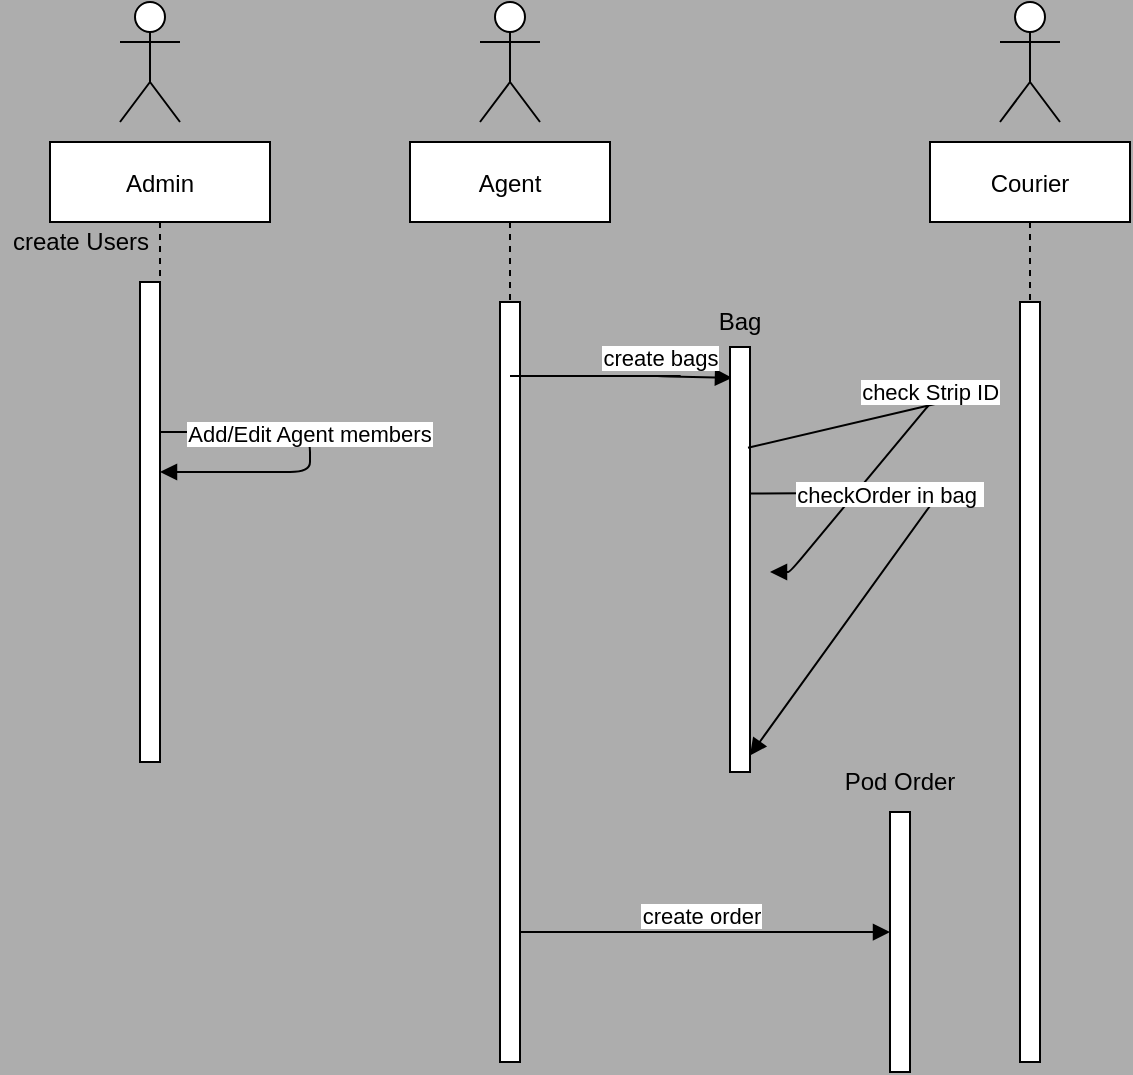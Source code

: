 <mxfile version="19.0.2" type="device"><diagram id="kgpKYQtTHZ0yAKxKKP6v" name="Page-1"><mxGraphModel dx="1102" dy="557" grid="1" gridSize="10" guides="1" tooltips="1" connect="1" arrows="1" fold="1" page="1" pageScale="1" pageWidth="850" pageHeight="1100" background="#ADADAD" math="0" shadow="0"><root><mxCell id="0"/><mxCell id="1" parent="0"/><mxCell id="01y-yz0yB6556ISBfPhn-1" value="Admin" style="shape=umlLifeline;perimeter=lifelinePerimeter;container=1;collapsible=0;recursiveResize=0;rounded=0;shadow=0;strokeWidth=1;" vertex="1" parent="1"><mxGeometry x="120" y="85" width="110" height="310" as="geometry"/></mxCell><mxCell id="01y-yz0yB6556ISBfPhn-2" value="" style="points=[];perimeter=orthogonalPerimeter;rounded=0;shadow=0;strokeWidth=1;" vertex="1" parent="01y-yz0yB6556ISBfPhn-1"><mxGeometry x="45" y="70" width="10" height="240" as="geometry"/></mxCell><mxCell id="01y-yz0yB6556ISBfPhn-3" value="create Users" style="text;html=1;align=center;verticalAlign=middle;resizable=0;points=[];autosize=1;strokeColor=none;fillColor=none;" vertex="1" parent="01y-yz0yB6556ISBfPhn-1"><mxGeometry x="-25" y="40" width="80" height="20" as="geometry"/></mxCell><mxCell id="01y-yz0yB6556ISBfPhn-6" value="Agent" style="shape=umlLifeline;perimeter=lifelinePerimeter;container=1;collapsible=0;recursiveResize=0;rounded=0;shadow=0;strokeWidth=1;" vertex="1" parent="1"><mxGeometry x="300" y="85" width="100" height="460" as="geometry"/></mxCell><mxCell id="01y-yz0yB6556ISBfPhn-7" value="" style="points=[];perimeter=orthogonalPerimeter;rounded=0;shadow=0;strokeWidth=1;" vertex="1" parent="01y-yz0yB6556ISBfPhn-6"><mxGeometry x="45" y="80" width="10" height="380" as="geometry"/></mxCell><mxCell id="01y-yz0yB6556ISBfPhn-67" value="create order" style="verticalAlign=bottom;endArrow=block;shadow=0;strokeWidth=1;entryX=0;entryY=0.462;entryDx=0;entryDy=0;entryPerimeter=0;" edge="1" parent="01y-yz0yB6556ISBfPhn-6" target="01y-yz0yB6556ISBfPhn-65"><mxGeometry x="-0.201" y="-1" relative="1" as="geometry"><mxPoint x="55" y="395" as="sourcePoint"/><mxPoint x="230" y="400" as="targetPoint"/><Array as="points"><mxPoint x="145.5" y="395"/><mxPoint x="125.5" y="395"/></Array><mxPoint x="1" as="offset"/></mxGeometry></mxCell><mxCell id="01y-yz0yB6556ISBfPhn-68" value="&lt;br&gt;" style="edgeLabel;html=1;align=center;verticalAlign=middle;resizable=0;points=[];" vertex="1" connectable="0" parent="01y-yz0yB6556ISBfPhn-67"><mxGeometry x="0.05" y="-4" relative="1" as="geometry"><mxPoint as="offset"/></mxGeometry></mxCell><mxCell id="01y-yz0yB6556ISBfPhn-12" value="Courier" style="shape=umlLifeline;perimeter=lifelinePerimeter;container=1;collapsible=0;recursiveResize=0;rounded=0;shadow=0;strokeWidth=1;" vertex="1" parent="1"><mxGeometry x="560" y="85" width="100" height="460" as="geometry"/></mxCell><mxCell id="01y-yz0yB6556ISBfPhn-13" value="" style="points=[];perimeter=orthogonalPerimeter;rounded=0;shadow=0;strokeWidth=1;" vertex="1" parent="01y-yz0yB6556ISBfPhn-12"><mxGeometry x="45" y="80" width="10" height="380" as="geometry"/></mxCell><mxCell id="01y-yz0yB6556ISBfPhn-17" value="" style="shape=umlActor;verticalLabelPosition=bottom;verticalAlign=top;html=1;outlineConnect=0;" vertex="1" parent="1"><mxGeometry x="155" y="15" width="30" height="60" as="geometry"/></mxCell><mxCell id="01y-yz0yB6556ISBfPhn-18" value="" style="shape=umlActor;verticalLabelPosition=bottom;verticalAlign=top;html=1;outlineConnect=0;" vertex="1" parent="1"><mxGeometry x="335" y="15" width="30" height="60" as="geometry"/></mxCell><mxCell id="01y-yz0yB6556ISBfPhn-22" value="" style="shape=umlActor;verticalLabelPosition=bottom;verticalAlign=top;html=1;outlineConnect=0;" vertex="1" parent="1"><mxGeometry x="595" y="15" width="30" height="60" as="geometry"/></mxCell><mxCell id="01y-yz0yB6556ISBfPhn-47" value="Add/Edit Agent members" style="verticalAlign=bottom;endArrow=block;shadow=0;strokeWidth=1;" edge="1" parent="1" source="01y-yz0yB6556ISBfPhn-1" target="01y-yz0yB6556ISBfPhn-1"><mxGeometry relative="1" as="geometry"><mxPoint x="175" y="180.06" as="sourcePoint"/><mxPoint x="335" y="180" as="targetPoint"/></mxGeometry></mxCell><mxCell id="01y-yz0yB6556ISBfPhn-45" value="create bags" style="verticalAlign=bottom;endArrow=block;shadow=0;strokeWidth=1;entryX=0.1;entryY=0.016;entryDx=0;entryDy=0;entryPerimeter=0;" edge="1" parent="1" source="01y-yz0yB6556ISBfPhn-6"><mxGeometry relative="1" as="geometry"><mxPoint x="350" y="218.17" as="sourcePoint"/><mxPoint x="461" y="202.9" as="targetPoint"/><Array as="points"><mxPoint x="440" y="202"/><mxPoint x="420" y="202"/></Array></mxGeometry></mxCell><mxCell id="01y-yz0yB6556ISBfPhn-50" value="&lt;br&gt;" style="edgeLabel;html=1;align=center;verticalAlign=middle;resizable=0;points=[];" vertex="1" connectable="0" parent="01y-yz0yB6556ISBfPhn-45"><mxGeometry x="0.05" y="-4" relative="1" as="geometry"><mxPoint as="offset"/></mxGeometry></mxCell><mxCell id="01y-yz0yB6556ISBfPhn-51" value="" style="points=[];perimeter=orthogonalPerimeter;rounded=0;shadow=0;strokeWidth=1;" vertex="1" parent="1"><mxGeometry x="460" y="187.5" width="10" height="212.5" as="geometry"/></mxCell><mxCell id="01y-yz0yB6556ISBfPhn-60" value="check Strip ID" style="verticalAlign=bottom;endArrow=block;shadow=0;strokeWidth=1;exitX=0.9;exitY=0.237;exitDx=0;exitDy=0;exitPerimeter=0;" edge="1" parent="1" source="01y-yz0yB6556ISBfPhn-51"><mxGeometry x="0.119" y="3" relative="1" as="geometry"><mxPoint x="494" y="211.04" as="sourcePoint"/><mxPoint x="480" y="300" as="targetPoint"/><Array as="points"><mxPoint x="584" y="210.98"/><mxPoint x="564" y="210.98"/><mxPoint x="490" y="300"/></Array><mxPoint y="-1" as="offset"/></mxGeometry></mxCell><mxCell id="01y-yz0yB6556ISBfPhn-61" value="&lt;br&gt;" style="edgeLabel;html=1;align=center;verticalAlign=middle;resizable=0;points=[];" vertex="1" connectable="0" parent="01y-yz0yB6556ISBfPhn-60"><mxGeometry x="0.05" y="-4" relative="1" as="geometry"><mxPoint as="offset"/></mxGeometry></mxCell><mxCell id="01y-yz0yB6556ISBfPhn-62" value="checkOrder in bag " style="verticalAlign=bottom;endArrow=block;shadow=0;strokeWidth=1;exitX=0.9;exitY=0.237;exitDx=0;exitDy=0;exitPerimeter=0;entryX=1;entryY=0.961;entryDx=0;entryDy=0;entryPerimeter=0;" edge="1" parent="1" target="01y-yz0yB6556ISBfPhn-51"><mxGeometry x="-0.53" y="-10" relative="1" as="geometry"><mxPoint x="470" y="260.812" as="sourcePoint"/><mxPoint x="475" y="302.837" as="targetPoint"/><Array as="points"><mxPoint x="585" y="260"/><mxPoint x="565" y="260"/></Array><mxPoint as="offset"/></mxGeometry></mxCell><mxCell id="01y-yz0yB6556ISBfPhn-63" value="&lt;br&gt;" style="edgeLabel;html=1;align=center;verticalAlign=middle;resizable=0;points=[];" vertex="1" connectable="0" parent="01y-yz0yB6556ISBfPhn-62"><mxGeometry x="0.05" y="-4" relative="1" as="geometry"><mxPoint as="offset"/></mxGeometry></mxCell><mxCell id="01y-yz0yB6556ISBfPhn-64" value="Bag" style="text;html=1;strokeColor=none;fillColor=none;align=center;verticalAlign=middle;whiteSpace=wrap;rounded=0;" vertex="1" parent="1"><mxGeometry x="435" y="160" width="60" height="30" as="geometry"/></mxCell><mxCell id="01y-yz0yB6556ISBfPhn-65" value="" style="points=[];perimeter=orthogonalPerimeter;rounded=0;shadow=0;strokeWidth=1;" vertex="1" parent="1"><mxGeometry x="540" y="420" width="10" height="130" as="geometry"/></mxCell><mxCell id="01y-yz0yB6556ISBfPhn-66" value="Pod Order" style="text;html=1;strokeColor=none;fillColor=none;align=center;verticalAlign=middle;whiteSpace=wrap;rounded=0;" vertex="1" parent="1"><mxGeometry x="515" y="390" width="60" height="30" as="geometry"/></mxCell></root></mxGraphModel></diagram></mxfile>